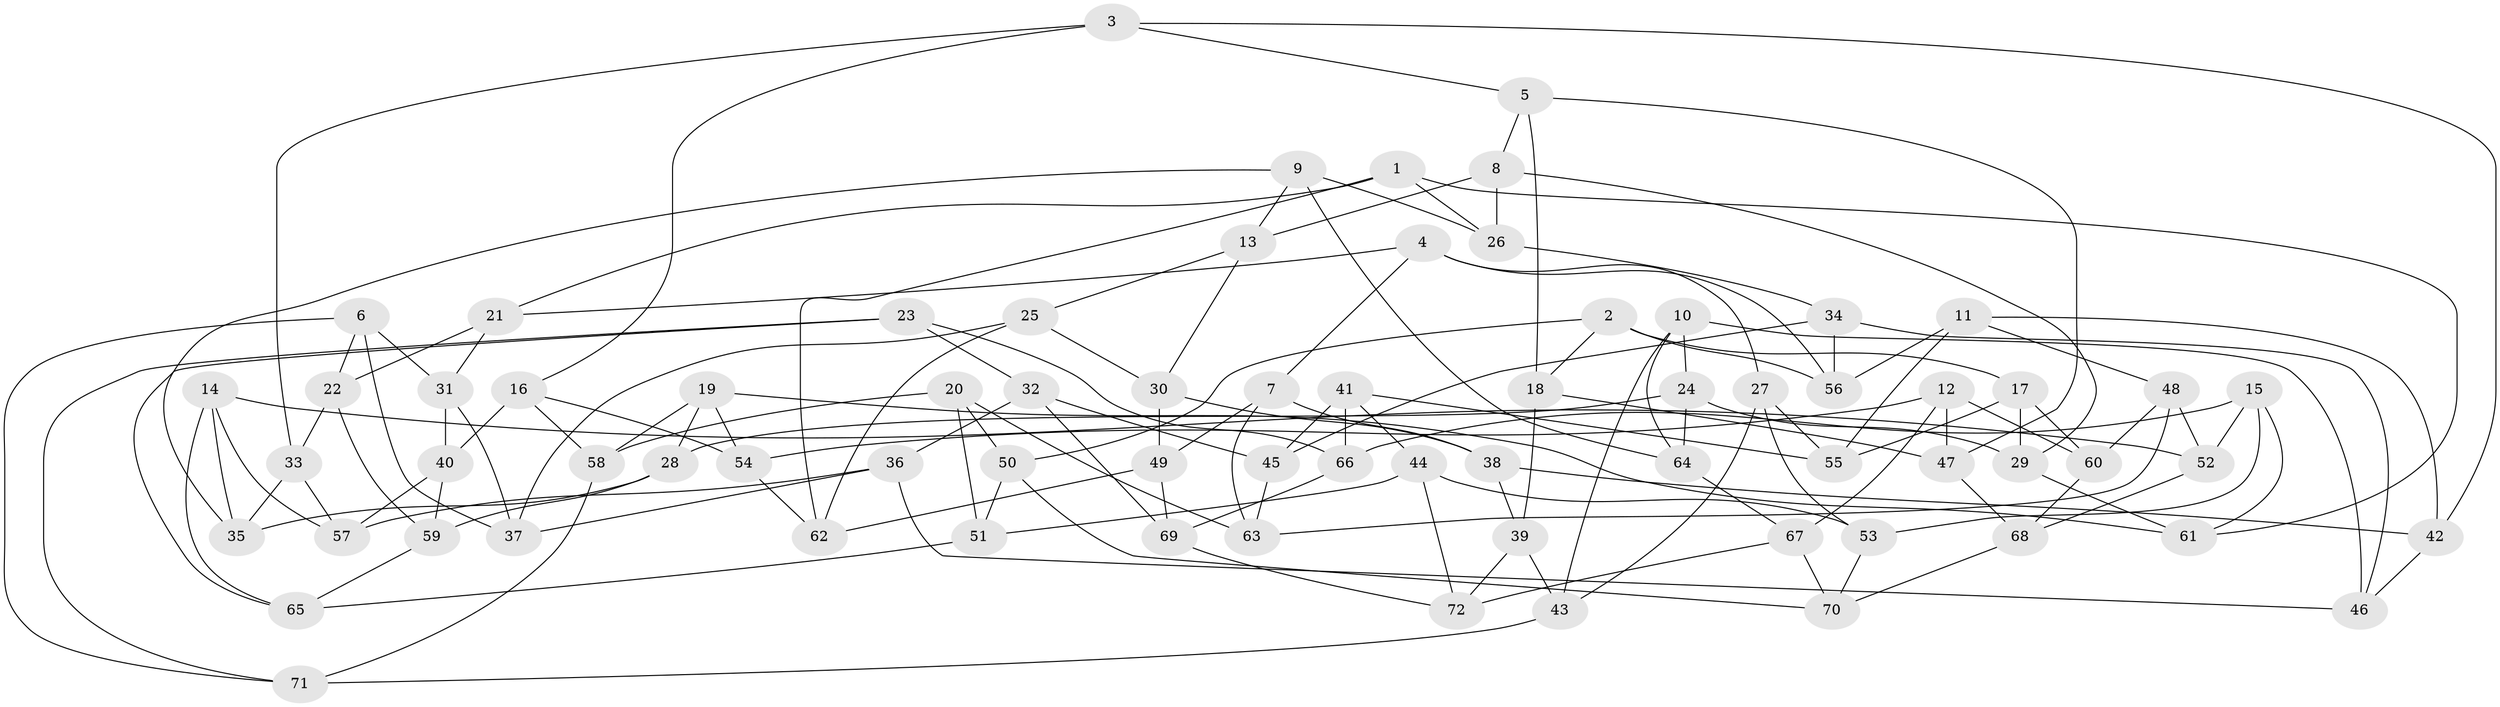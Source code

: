 // Generated by graph-tools (version 1.1) at 2025/50/03/09/25 03:50:55]
// undirected, 72 vertices, 144 edges
graph export_dot {
graph [start="1"]
  node [color=gray90,style=filled];
  1;
  2;
  3;
  4;
  5;
  6;
  7;
  8;
  9;
  10;
  11;
  12;
  13;
  14;
  15;
  16;
  17;
  18;
  19;
  20;
  21;
  22;
  23;
  24;
  25;
  26;
  27;
  28;
  29;
  30;
  31;
  32;
  33;
  34;
  35;
  36;
  37;
  38;
  39;
  40;
  41;
  42;
  43;
  44;
  45;
  46;
  47;
  48;
  49;
  50;
  51;
  52;
  53;
  54;
  55;
  56;
  57;
  58;
  59;
  60;
  61;
  62;
  63;
  64;
  65;
  66;
  67;
  68;
  69;
  70;
  71;
  72;
  1 -- 62;
  1 -- 26;
  1 -- 61;
  1 -- 21;
  2 -- 56;
  2 -- 17;
  2 -- 18;
  2 -- 50;
  3 -- 16;
  3 -- 42;
  3 -- 33;
  3 -- 5;
  4 -- 27;
  4 -- 56;
  4 -- 21;
  4 -- 7;
  5 -- 8;
  5 -- 47;
  5 -- 18;
  6 -- 31;
  6 -- 22;
  6 -- 71;
  6 -- 37;
  7 -- 49;
  7 -- 38;
  7 -- 63;
  8 -- 29;
  8 -- 26;
  8 -- 13;
  9 -- 26;
  9 -- 64;
  9 -- 35;
  9 -- 13;
  10 -- 43;
  10 -- 24;
  10 -- 46;
  10 -- 64;
  11 -- 48;
  11 -- 56;
  11 -- 55;
  11 -- 42;
  12 -- 54;
  12 -- 47;
  12 -- 67;
  12 -- 60;
  13 -- 30;
  13 -- 25;
  14 -- 52;
  14 -- 57;
  14 -- 35;
  14 -- 65;
  15 -- 66;
  15 -- 61;
  15 -- 53;
  15 -- 52;
  16 -- 58;
  16 -- 54;
  16 -- 40;
  17 -- 60;
  17 -- 29;
  17 -- 55;
  18 -- 39;
  18 -- 47;
  19 -- 54;
  19 -- 58;
  19 -- 61;
  19 -- 28;
  20 -- 58;
  20 -- 50;
  20 -- 63;
  20 -- 51;
  21 -- 22;
  21 -- 31;
  22 -- 59;
  22 -- 33;
  23 -- 66;
  23 -- 65;
  23 -- 71;
  23 -- 32;
  24 -- 28;
  24 -- 64;
  24 -- 29;
  25 -- 37;
  25 -- 30;
  25 -- 62;
  26 -- 34;
  27 -- 43;
  27 -- 55;
  27 -- 53;
  28 -- 59;
  28 -- 35;
  29 -- 61;
  30 -- 38;
  30 -- 49;
  31 -- 37;
  31 -- 40;
  32 -- 69;
  32 -- 36;
  32 -- 45;
  33 -- 57;
  33 -- 35;
  34 -- 45;
  34 -- 46;
  34 -- 56;
  36 -- 37;
  36 -- 57;
  36 -- 46;
  38 -- 39;
  38 -- 42;
  39 -- 72;
  39 -- 43;
  40 -- 59;
  40 -- 57;
  41 -- 55;
  41 -- 45;
  41 -- 44;
  41 -- 66;
  42 -- 46;
  43 -- 71;
  44 -- 53;
  44 -- 72;
  44 -- 51;
  45 -- 63;
  47 -- 68;
  48 -- 52;
  48 -- 60;
  48 -- 63;
  49 -- 62;
  49 -- 69;
  50 -- 51;
  50 -- 70;
  51 -- 65;
  52 -- 68;
  53 -- 70;
  54 -- 62;
  58 -- 71;
  59 -- 65;
  60 -- 68;
  64 -- 67;
  66 -- 69;
  67 -- 70;
  67 -- 72;
  68 -- 70;
  69 -- 72;
}
